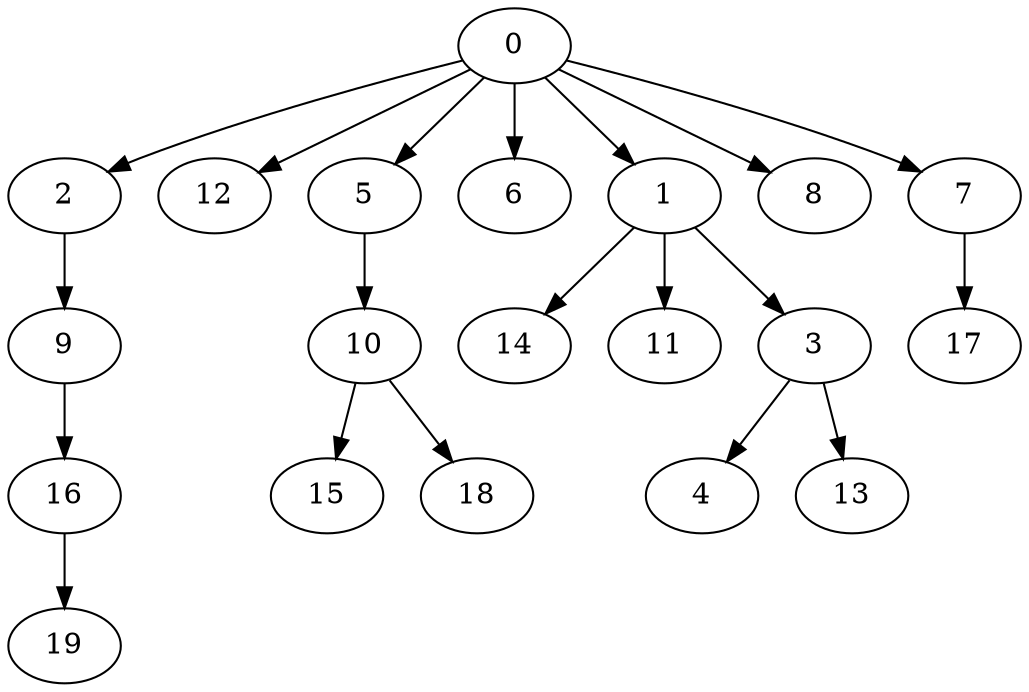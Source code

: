 digraph arbol {0 -> 2[Label=1];
0 -> 12[Label=1];
0 -> 5[Label=2];
2 -> 9[Label=1];
0 -> 6[Label=3];
1 -> 14[Label=2];
1 -> 11[Label=2];
1 -> 3[Label=2];
0 -> 8[Label=3];
3 -> 4[Label=3];
3 -> 13[Label=3];
5 -> 10[Label=1];
0 -> 1[Label=3];
7 -> 17[Label=1];
9 -> 16[Label=1];
0 -> 7[Label=2];
10 -> 15[Label=2];
10 -> 18[Label=1];
16 -> 19[Label=2];
}